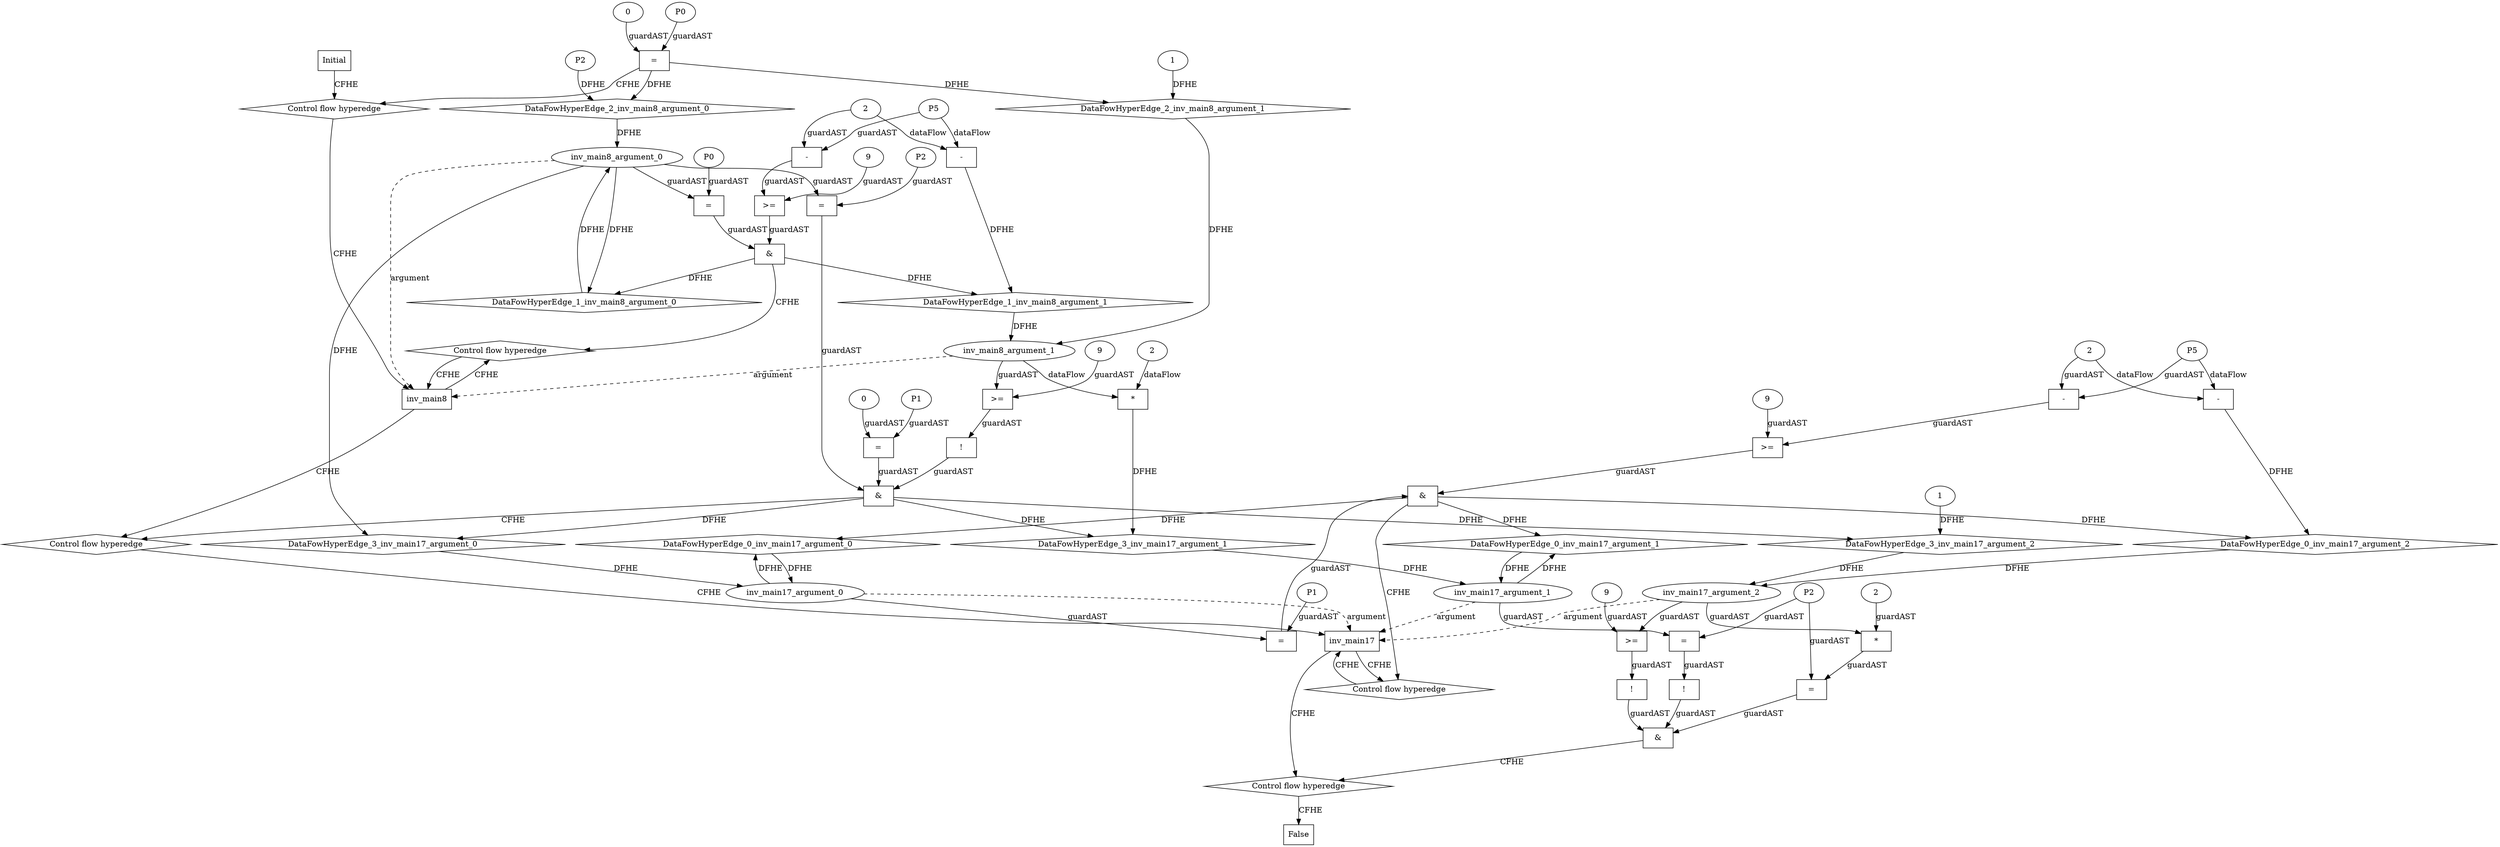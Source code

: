 // Horn Graph
digraph {
	"xxxinv_main17___inv_main17_0xxxdataFlow_0_node_0" [label="-"  nodeName="xxxinv_main17___inv_main17_0xxxdataFlow_0_node_0" class=Operator GNNNodeID=3 shape=rect]
	"xxxinv_main17___inv_main17_0xxxdataFlow_0_node_1" [label="P5"  nodeName="xxxinv_main17___inv_main17_0xxxdataFlow_0_node_1" class=symbolicConstant GNNNodeID=4]
	"xxxinv_main17___inv_main17_0xxxdataFlow_0_node_2" [label="2"  nodeName="xxxinv_main17___inv_main17_0xxxdataFlow_0_node_2" class=IdealInt GNNNodeID=5]
		"xxxinv_main17___inv_main17_0xxxdataFlow_0_node_1" -> "xxxinv_main17___inv_main17_0xxxdataFlow_0_node_0" [ label="dataFlow"]
		"xxxinv_main17___inv_main17_0xxxdataFlow_0_node_2" -> "xxxinv_main17___inv_main17_0xxxdataFlow_0_node_0" [ label="dataFlow"]
	"xxxinv_main17___inv_main17_0xxxguard_0_node_0" [label=">="  nodeName="xxxinv_main17___inv_main17_0xxxguard_0_node_0" class=Operator GNNNodeID=6 shape=rect]
	"xxxinv_main17___inv_main17_0xxxguard_0_node_1" [label="9"  nodeName="xxxinv_main17___inv_main17_0xxxguard_0_node_1" class=IdealInt GNNNodeID=7]
	"xxxinv_main17___inv_main17_0xxxguard_0_node_2" [label="-"  nodeName="xxxinv_main17___inv_main17_0xxxguard_0_node_2" class=Operator GNNNodeID=8 shape=rect]
		"xxxinv_main17___inv_main17_0xxxguard_0_node_1" -> "xxxinv_main17___inv_main17_0xxxguard_0_node_0" [ label="guardAST"]
		"xxxinv_main17___inv_main17_0xxxguard_0_node_2" -> "xxxinv_main17___inv_main17_0xxxguard_0_node_0" [ label="guardAST"]
		"xxxinv_main17___inv_main17_0xxxdataFlow_0_node_1" -> "xxxinv_main17___inv_main17_0xxxguard_0_node_2" [ label="guardAST"]
		"xxxinv_main17___inv_main17_0xxxdataFlow_0_node_2" -> "xxxinv_main17___inv_main17_0xxxguard_0_node_2" [ label="guardAST"]
	"xxxinv_main17___inv_main17_0xxxguard1_node_0" [label="="  nodeName="xxxinv_main17___inv_main17_0xxxguard1_node_0" class=Operator GNNNodeID=9 shape=rect]
	"xxxinv_main17___inv_main17_0xxxguard1_node_1" [label="P1"  nodeName="xxxinv_main17___inv_main17_0xxxguard1_node_1" class=symbolicConstant GNNNodeID=10]
		"xxxinv_main17___inv_main17_0xxxguard1_node_1" -> "xxxinv_main17___inv_main17_0xxxguard1_node_0" [ label="guardAST"]
		"inv_main17_argument_0" -> "xxxinv_main17___inv_main17_0xxxguard1_node_0" [ label="guardAST"]
	"xxxinv_main8___inv_main8_1xxxdataFlow_0_node_0" [label="-"  nodeName="xxxinv_main8___inv_main8_1xxxdataFlow_0_node_0" class=Operator GNNNodeID=13 shape=rect]
	"xxxinv_main8___inv_main8_1xxxdataFlow_0_node_1" [label="P5"  nodeName="xxxinv_main8___inv_main8_1xxxdataFlow_0_node_1" class=symbolicConstant GNNNodeID=14]
	"xxxinv_main8___inv_main8_1xxxdataFlow_0_node_2" [label="2"  nodeName="xxxinv_main8___inv_main8_1xxxdataFlow_0_node_2" class=IdealInt GNNNodeID=15]
		"xxxinv_main8___inv_main8_1xxxdataFlow_0_node_1" -> "xxxinv_main8___inv_main8_1xxxdataFlow_0_node_0" [ label="dataFlow"]
		"xxxinv_main8___inv_main8_1xxxdataFlow_0_node_2" -> "xxxinv_main8___inv_main8_1xxxdataFlow_0_node_0" [ label="dataFlow"]
	"xxxinv_main8___inv_main8_1xxxguard_0_node_0" [label=">="  nodeName="xxxinv_main8___inv_main8_1xxxguard_0_node_0" class=Operator GNNNodeID=16 shape=rect]
	"xxxinv_main8___inv_main8_1xxxguard_0_node_1" [label="9"  nodeName="xxxinv_main8___inv_main8_1xxxguard_0_node_1" class=IdealInt GNNNodeID=17]
	"xxxinv_main8___inv_main8_1xxxguard_0_node_2" [label="-"  nodeName="xxxinv_main8___inv_main8_1xxxguard_0_node_2" class=Operator GNNNodeID=18 shape=rect]
		"xxxinv_main8___inv_main8_1xxxguard_0_node_1" -> "xxxinv_main8___inv_main8_1xxxguard_0_node_0" [ label="guardAST"]
		"xxxinv_main8___inv_main8_1xxxguard_0_node_2" -> "xxxinv_main8___inv_main8_1xxxguard_0_node_0" [ label="guardAST"]
		"xxxinv_main8___inv_main8_1xxxdataFlow_0_node_1" -> "xxxinv_main8___inv_main8_1xxxguard_0_node_2" [ label="guardAST"]
		"xxxinv_main8___inv_main8_1xxxdataFlow_0_node_2" -> "xxxinv_main8___inv_main8_1xxxguard_0_node_2" [ label="guardAST"]
	"xxxinv_main8___inv_main8_1xxxguard1_node_0" [label="="  nodeName="xxxinv_main8___inv_main8_1xxxguard1_node_0" class=Operator GNNNodeID=19 shape=rect]
	"xxxinv_main8___inv_main8_1xxxguard1_node_1" [label="P0"  nodeName="xxxinv_main8___inv_main8_1xxxguard1_node_1" class=symbolicConstant GNNNodeID=20]
		"xxxinv_main8___inv_main8_1xxxguard1_node_1" -> "xxxinv_main8___inv_main8_1xxxguard1_node_0" [ label="guardAST"]
		"inv_main8_argument_0" -> "xxxinv_main8___inv_main8_1xxxguard1_node_0" [ label="guardAST"]
	"xxxinv_main8___Initial_2xxxdataFlow_0_node_0" [label="P2"  nodeName="xxxinv_main8___Initial_2xxxdataFlow_0_node_0" class=symbolicConstant GNNNodeID=21]
	"xxxinv_main8___Initial_2xxxdataFlow1_node_0" [label="1"  nodeName="xxxinv_main8___Initial_2xxxdataFlow1_node_0" class=IdealInt GNNNodeID=22]
	"xxxinv_main8___Initial_2xxxguard_0_node_0" [label="="  nodeName="xxxinv_main8___Initial_2xxxguard_0_node_0" class=Operator GNNNodeID=23 shape=rect]
	"xxxinv_main8___Initial_2xxxguard_0_node_1" [label="0"  nodeName="xxxinv_main8___Initial_2xxxguard_0_node_1" class=IdealInt GNNNodeID=24]
	"xxxinv_main8___Initial_2xxxguard_0_node_2" [label="P0"  nodeName="xxxinv_main8___Initial_2xxxguard_0_node_2" class=symbolicConstant GNNNodeID=25]
		"xxxinv_main8___Initial_2xxxguard_0_node_1" -> "xxxinv_main8___Initial_2xxxguard_0_node_0" [ label="guardAST"]
		"xxxinv_main8___Initial_2xxxguard_0_node_2" -> "xxxinv_main8___Initial_2xxxguard_0_node_0" [ label="guardAST"]
	"xxxinv_main17___inv_main8_3xxxdataFlow_0_node_0" [label="*"  nodeName="xxxinv_main17___inv_main8_3xxxdataFlow_0_node_0" class=Operator GNNNodeID=26 shape=rect]
	"xxxinv_main17___inv_main8_3xxxdataFlow_0_node_1" [label="2"  nodeName="xxxinv_main17___inv_main8_3xxxdataFlow_0_node_1" class=constant GNNNodeID=27]
		"xxxinv_main17___inv_main8_3xxxdataFlow_0_node_1" -> "xxxinv_main17___inv_main8_3xxxdataFlow_0_node_0" [ label="dataFlow"]
		"inv_main8_argument_1" -> "xxxinv_main17___inv_main8_3xxxdataFlow_0_node_0" [ label="dataFlow"]
	"xxxinv_main17___inv_main8_3xxxdataFlow1_node_0" [label="1"  nodeName="xxxinv_main17___inv_main8_3xxxdataFlow1_node_0" class=IdealInt GNNNodeID=28]
	"xxxinv_main17___inv_main8_3xxxguard_0_node_0" [label="!"  nodeName="xxxinv_main17___inv_main8_3xxxguard_0_node_0" class=Operator GNNNodeID=29 shape=rect]
	"xxxinv_main17___inv_main8_3xxxguard_0_node_1" [label=">="  nodeName="xxxinv_main17___inv_main8_3xxxguard_0_node_1" class=Operator GNNNodeID=30 shape=rect]
	"xxxinv_main17___inv_main8_3xxxguard_0_node_2" [label="9"  nodeName="xxxinv_main17___inv_main8_3xxxguard_0_node_2" class=IdealInt GNNNodeID=31]
		"xxxinv_main17___inv_main8_3xxxguard_0_node_1" -> "xxxinv_main17___inv_main8_3xxxguard_0_node_0" [ label="guardAST"]
		"xxxinv_main17___inv_main8_3xxxguard_0_node_2" -> "xxxinv_main17___inv_main8_3xxxguard_0_node_1" [ label="guardAST"]
		"inv_main8_argument_1" -> "xxxinv_main17___inv_main8_3xxxguard_0_node_1" [ label="guardAST"]
	"xxxinv_main17___inv_main8_3xxxguard1_node_0" [label="="  nodeName="xxxinv_main17___inv_main8_3xxxguard1_node_0" class=Operator GNNNodeID=32 shape=rect]
	"xxxinv_main17___inv_main8_3xxxguard1_node_1" [label="0"  nodeName="xxxinv_main17___inv_main8_3xxxguard1_node_1" class=IdealInt GNNNodeID=33]
	"xxxinv_main17___inv_main8_3xxxguard1_node_2" [label="P1"  nodeName="xxxinv_main17___inv_main8_3xxxguard1_node_2" class=symbolicConstant GNNNodeID=34]
		"xxxinv_main17___inv_main8_3xxxguard1_node_1" -> "xxxinv_main17___inv_main8_3xxxguard1_node_0" [ label="guardAST"]
		"xxxinv_main17___inv_main8_3xxxguard1_node_2" -> "xxxinv_main17___inv_main8_3xxxguard1_node_0" [ label="guardAST"]
	"xxxinv_main17___inv_main8_3xxxguard2_node_0" [label="="  nodeName="xxxinv_main17___inv_main8_3xxxguard2_node_0" class=Operator GNNNodeID=35 shape=rect]
	"xxxinv_main17___inv_main8_3xxxguard2_node_1" [label="P2"  nodeName="xxxinv_main17___inv_main8_3xxxguard2_node_1" class=symbolicConstant GNNNodeID=36]
		"xxxinv_main17___inv_main8_3xxxguard2_node_1" -> "xxxinv_main17___inv_main8_3xxxguard2_node_0" [ label="guardAST"]
		"inv_main8_argument_0" -> "xxxinv_main17___inv_main8_3xxxguard2_node_0" [ label="guardAST"]
	"xxxFALSE___inv_main17_4xxxguard_0_node_0" [label="!"  nodeName="xxxFALSE___inv_main17_4xxxguard_0_node_0" class=Operator GNNNodeID=37 shape=rect]
	"xxxFALSE___inv_main17_4xxxguard_0_node_1" [label="="  nodeName="xxxFALSE___inv_main17_4xxxguard_0_node_1" class=Operator GNNNodeID=38 shape=rect]
	"xxxFALSE___inv_main17_4xxxguard_0_node_3" [label="P2"  nodeName="xxxFALSE___inv_main17_4xxxguard_0_node_3" class=symbolicConstant GNNNodeID=39]
		"xxxFALSE___inv_main17_4xxxguard_0_node_1" -> "xxxFALSE___inv_main17_4xxxguard_0_node_0" [ label="guardAST"]
		"inv_main17_argument_1" -> "xxxFALSE___inv_main17_4xxxguard_0_node_1" [ label="guardAST"]
		"xxxFALSE___inv_main17_4xxxguard_0_node_3" -> "xxxFALSE___inv_main17_4xxxguard_0_node_1" [ label="guardAST"]
	"xxxFALSE___inv_main17_4xxxguard1_node_0" [label="="  nodeName="xxxFALSE___inv_main17_4xxxguard1_node_0" class=Operator GNNNodeID=40 shape=rect]
	"xxxFALSE___inv_main17_4xxxguard1_node_2" [label="*"  nodeName="xxxFALSE___inv_main17_4xxxguard1_node_2" class=Operator GNNNodeID=41 shape=rect]
	"xxxFALSE___inv_main17_4xxxguard1_node_3" [label="2"  nodeName="xxxFALSE___inv_main17_4xxxguard1_node_3" class=constant GNNNodeID=42]
		"xxxFALSE___inv_main17_4xxxguard_0_node_3" -> "xxxFALSE___inv_main17_4xxxguard1_node_0" [ label="guardAST"]
		"xxxFALSE___inv_main17_4xxxguard1_node_2" -> "xxxFALSE___inv_main17_4xxxguard1_node_0" [ label="guardAST"]
		"inv_main17_argument_2" -> "xxxFALSE___inv_main17_4xxxguard1_node_2" [ label="guardAST"]
		"xxxFALSE___inv_main17_4xxxguard1_node_3" -> "xxxFALSE___inv_main17_4xxxguard1_node_2" [ label="guardAST"]
	"xxxFALSE___inv_main17_4xxxguard2_node_0" [label="!"  nodeName="xxxFALSE___inv_main17_4xxxguard2_node_0" class=Operator GNNNodeID=43 shape=rect]
	"xxxFALSE___inv_main17_4xxxguard2_node_1" [label=">="  nodeName="xxxFALSE___inv_main17_4xxxguard2_node_1" class=Operator GNNNodeID=44 shape=rect]
	"xxxFALSE___inv_main17_4xxxguard2_node_2" [label="9"  nodeName="xxxFALSE___inv_main17_4xxxguard2_node_2" class=IdealInt GNNNodeID=45]
		"xxxFALSE___inv_main17_4xxxguard2_node_1" -> "xxxFALSE___inv_main17_4xxxguard2_node_0" [ label="guardAST"]
		"xxxFALSE___inv_main17_4xxxguard2_node_2" -> "xxxFALSE___inv_main17_4xxxguard2_node_1" [ label="guardAST"]
		"inv_main17_argument_2" -> "xxxFALSE___inv_main17_4xxxguard2_node_1" [ label="guardAST"]
	"inv_main17" [label="inv_main17"  nodeName="inv_main17" class=CONTROL GNNNodeID=46 shape="rect"]
	"inv_main8" [label="inv_main8"  nodeName="inv_main8" class=CONTROL GNNNodeID=47 shape="rect"]
	"FALSE" [label="False"  nodeName=False class=CONTROL GNNNodeID=48 shape="rect"]
	"Initial" [label="Initial"  nodeName=Initial class=CONTROL GNNNodeID=49 shape="rect"]
	"ControlFowHyperEdge_0" [label="Control flow hyperedge"  hyperEdgeNodeID=0 nodeName=ControlFowHyperEdge_0 class=controlFlowHyperEdge shape="diamond"]
		"inv_main17" -> ControlFowHyperEdge_0 [ label="CFHE"]
		"ControlFowHyperEdge_0" -> "inv_main17" [ label="CFHE"]
	"ControlFowHyperEdge_1" [label="Control flow hyperedge"  hyperEdgeNodeID=1 nodeName=ControlFowHyperEdge_1 class=controlFlowHyperEdge shape="diamond"]
		"inv_main8" -> ControlFowHyperEdge_1 [ label="CFHE"]
		"ControlFowHyperEdge_1" -> "inv_main8" [ label="CFHE"]
	"ControlFowHyperEdge_2" [label="Control flow hyperedge"  hyperEdgeNodeID=2 nodeName=ControlFowHyperEdge_2 class=controlFlowHyperEdge shape="diamond"]
		"Initial" -> ControlFowHyperEdge_2 [ label="CFHE"]
		"ControlFowHyperEdge_2" -> "inv_main8" [ label="CFHE"]
	"ControlFowHyperEdge_3" [label="Control flow hyperedge"  hyperEdgeNodeID=3 nodeName=ControlFowHyperEdge_3 class=controlFlowHyperEdge shape="diamond"]
		"inv_main8" -> ControlFowHyperEdge_3 [ label="CFHE"]
		"ControlFowHyperEdge_3" -> "inv_main17" [ label="CFHE"]
	"ControlFowHyperEdge_4" [label="Control flow hyperedge"  hyperEdgeNodeID=4 nodeName=ControlFowHyperEdge_4 class=controlFlowHyperEdge shape="diamond"]
		"inv_main17" -> ControlFowHyperEdge_4 [ label="CFHE"]
		"ControlFowHyperEdge_4" -> "FALSE" [ label="CFHE"]
	"inv_main17_argument_0" [label="inv_main17_argument_0"  nodeName=argument0 class=argument shape=oval GNNNodeID=50 head="inv_main17"]
		"inv_main17_argument_0" -> "inv_main17" [ label="argument" style=dashed]
	"inv_main17_argument_1" [label="inv_main17_argument_1"  nodeName=argument1 class=argument shape=oval GNNNodeID=50 head="inv_main17"]
		"inv_main17_argument_1" -> "inv_main17" [ label="argument" style=dashed]
	"inv_main17_argument_2" [label="inv_main17_argument_2"  nodeName=argument2 class=argument shape=oval GNNNodeID=50 head="inv_main17"]
		"inv_main17_argument_2" -> "inv_main17" [ label="argument" style=dashed]
	"inv_main8_argument_0" [label="inv_main8_argument_0"  nodeName=argument0 class=argument shape=oval GNNNodeID=50 head="inv_main8"]
		"inv_main8_argument_0" -> "inv_main8" [ label="argument" style=dashed]
	"inv_main8_argument_1" [label="inv_main8_argument_1"  nodeName=argument1 class=argument shape=oval GNNNodeID=50 head="inv_main8"]
		"inv_main8_argument_1" -> "inv_main8" [ label="argument" style=dashed]
	"xxxinv_main17___inv_main17_0xxx_and" [label="&"  andName="xxxinv_main17___inv_main17_0xxx_and" class=Operator shape=rect]
		"xxxinv_main17___inv_main17_0xxxguard_0_node_0" -> "xxxinv_main17___inv_main17_0xxx_and" [ label="guardAST"]
		"xxxinv_main17___inv_main17_0xxxguard1_node_0" -> "xxxinv_main17___inv_main17_0xxx_and" [ label="guardAST"]
		"xxxinv_main17___inv_main17_0xxx_and" -> "ControlFowHyperEdge_0" [ label="CFHE"]
	"xxxinv_main8___inv_main8_1xxx_and" [label="&"  andName="xxxinv_main8___inv_main8_1xxx_and" class=Operator shape=rect]
		"xxxinv_main8___inv_main8_1xxxguard_0_node_0" -> "xxxinv_main8___inv_main8_1xxx_and" [ label="guardAST"]
		"xxxinv_main8___inv_main8_1xxxguard1_node_0" -> "xxxinv_main8___inv_main8_1xxx_and" [ label="guardAST"]
		"xxxinv_main8___inv_main8_1xxx_and" -> "ControlFowHyperEdge_1" [ label="CFHE"]
		"xxxinv_main8___Initial_2xxxguard_0_node_0" -> "ControlFowHyperEdge_2" [ label="CFHE"]
	"xxxinv_main17___inv_main8_3xxx_and" [label="&"  andName="xxxinv_main17___inv_main8_3xxx_and" class=Operator shape=rect]
		"xxxinv_main17___inv_main8_3xxxguard_0_node_0" -> "xxxinv_main17___inv_main8_3xxx_and" [ label="guardAST"]
		"xxxinv_main17___inv_main8_3xxxguard1_node_0" -> "xxxinv_main17___inv_main8_3xxx_and" [ label="guardAST"]
		"xxxinv_main17___inv_main8_3xxxguard2_node_0" -> "xxxinv_main17___inv_main8_3xxx_and" [ label="guardAST"]
		"xxxinv_main17___inv_main8_3xxx_and" -> "ControlFowHyperEdge_3" [ label="CFHE"]
	"xxxFALSE___inv_main17_4xxx_and" [label="&"  andName="xxxFALSE___inv_main17_4xxx_and" class=Operator shape=rect]
		"xxxFALSE___inv_main17_4xxxguard_0_node_0" -> "xxxFALSE___inv_main17_4xxx_and" [ label="guardAST"]
		"xxxFALSE___inv_main17_4xxxguard1_node_0" -> "xxxFALSE___inv_main17_4xxx_and" [ label="guardAST"]
		"xxxFALSE___inv_main17_4xxxguard2_node_0" -> "xxxFALSE___inv_main17_4xxx_and" [ label="guardAST"]
		"xxxFALSE___inv_main17_4xxx_and" -> "ControlFowHyperEdge_4" [ label="CFHE"]
		"inv_main17_argument_0" -> "DataFowHyperEdge_0_inv_main17_argument_0" [ label="DFHE"]
	"DataFowHyperEdge_0_inv_main17_argument_0" [label="DataFowHyperEdge_0_inv_main17_argument_0"  nodeName="DataFowHyperEdge_0_inv_main17_argument_0" class=DataFlowHyperedge shape=diamond]
		"DataFowHyperEdge_0_inv_main17_argument_0" -> "inv_main17_argument_0" [ label="DFHE"]
		"xxxinv_main17___inv_main17_0xxx_and" -> "DataFowHyperEdge_0_inv_main17_argument_0" [ label="DFHE"]
		"inv_main17_argument_1" -> "DataFowHyperEdge_0_inv_main17_argument_1" [ label="DFHE"]
	"DataFowHyperEdge_0_inv_main17_argument_1" [label="DataFowHyperEdge_0_inv_main17_argument_1"  nodeName="DataFowHyperEdge_0_inv_main17_argument_1" class=DataFlowHyperedge shape=diamond]
		"DataFowHyperEdge_0_inv_main17_argument_1" -> "inv_main17_argument_1" [ label="DFHE"]
		"xxxinv_main17___inv_main17_0xxx_and" -> "DataFowHyperEdge_0_inv_main17_argument_1" [ label="DFHE"]
		"inv_main8_argument_0" -> "DataFowHyperEdge_1_inv_main8_argument_0" [ label="DFHE"]
	"DataFowHyperEdge_1_inv_main8_argument_0" [label="DataFowHyperEdge_1_inv_main8_argument_0"  nodeName="DataFowHyperEdge_1_inv_main8_argument_0" class=DataFlowHyperedge shape=diamond]
		"DataFowHyperEdge_1_inv_main8_argument_0" -> "inv_main8_argument_0" [ label="DFHE"]
		"xxxinv_main8___inv_main8_1xxx_and" -> "DataFowHyperEdge_1_inv_main8_argument_0" [ label="DFHE"]
		"inv_main8_argument_0" -> "DataFowHyperEdge_3_inv_main17_argument_0" [ label="DFHE"]
	"DataFowHyperEdge_3_inv_main17_argument_0" [label="DataFowHyperEdge_3_inv_main17_argument_0"  nodeName="DataFowHyperEdge_3_inv_main17_argument_0" class=DataFlowHyperedge shape=diamond]
		"DataFowHyperEdge_3_inv_main17_argument_0" -> "inv_main17_argument_0" [ label="DFHE"]
		"xxxinv_main17___inv_main8_3xxx_and" -> "DataFowHyperEdge_3_inv_main17_argument_0" [ label="DFHE"]
	"DataFowHyperEdge_0_inv_main17_argument_2" [label="DataFowHyperEdge_0_inv_main17_argument_2"  nodeName="DataFowHyperEdge_0_inv_main17_argument_2" class=DataFlowHyperedge shape=diamond]
		"DataFowHyperEdge_0_inv_main17_argument_2" -> "inv_main17_argument_2" [ label="DFHE"]
		"xxxinv_main17___inv_main17_0xxx_and" -> "DataFowHyperEdge_0_inv_main17_argument_2" [ label="DFHE"]
		"xxxinv_main17___inv_main17_0xxxdataFlow_0_node_0" -> "DataFowHyperEdge_0_inv_main17_argument_2" [ label="DFHE"]
	"DataFowHyperEdge_1_inv_main8_argument_1" [label="DataFowHyperEdge_1_inv_main8_argument_1"  nodeName="DataFowHyperEdge_1_inv_main8_argument_1" class=DataFlowHyperedge shape=diamond]
		"DataFowHyperEdge_1_inv_main8_argument_1" -> "inv_main8_argument_1" [ label="DFHE"]
		"xxxinv_main8___inv_main8_1xxx_and" -> "DataFowHyperEdge_1_inv_main8_argument_1" [ label="DFHE"]
		"xxxinv_main8___inv_main8_1xxxdataFlow_0_node_0" -> "DataFowHyperEdge_1_inv_main8_argument_1" [ label="DFHE"]
	"DataFowHyperEdge_2_inv_main8_argument_0" [label="DataFowHyperEdge_2_inv_main8_argument_0"  nodeName="DataFowHyperEdge_2_inv_main8_argument_0" class=DataFlowHyperedge shape=diamond]
		"DataFowHyperEdge_2_inv_main8_argument_0" -> "inv_main8_argument_0" [ label="DFHE"]
		"xxxinv_main8___Initial_2xxxguard_0_node_0" -> "DataFowHyperEdge_2_inv_main8_argument_0" [ label="DFHE"]
		"xxxinv_main8___Initial_2xxxdataFlow_0_node_0" -> "DataFowHyperEdge_2_inv_main8_argument_0" [ label="DFHE"]
	"DataFowHyperEdge_2_inv_main8_argument_1" [label="DataFowHyperEdge_2_inv_main8_argument_1"  nodeName="DataFowHyperEdge_2_inv_main8_argument_1" class=DataFlowHyperedge shape=diamond]
		"DataFowHyperEdge_2_inv_main8_argument_1" -> "inv_main8_argument_1" [ label="DFHE"]
		"xxxinv_main8___Initial_2xxxguard_0_node_0" -> "DataFowHyperEdge_2_inv_main8_argument_1" [ label="DFHE"]
		"xxxinv_main8___Initial_2xxxdataFlow1_node_0" -> "DataFowHyperEdge_2_inv_main8_argument_1" [ label="DFHE"]
	"DataFowHyperEdge_3_inv_main17_argument_1" [label="DataFowHyperEdge_3_inv_main17_argument_1"  nodeName="DataFowHyperEdge_3_inv_main17_argument_1" class=DataFlowHyperedge shape=diamond]
		"DataFowHyperEdge_3_inv_main17_argument_1" -> "inv_main17_argument_1" [ label="DFHE"]
		"xxxinv_main17___inv_main8_3xxx_and" -> "DataFowHyperEdge_3_inv_main17_argument_1" [ label="DFHE"]
		"xxxinv_main17___inv_main8_3xxxdataFlow_0_node_0" -> "DataFowHyperEdge_3_inv_main17_argument_1" [ label="DFHE"]
	"DataFowHyperEdge_3_inv_main17_argument_2" [label="DataFowHyperEdge_3_inv_main17_argument_2"  nodeName="DataFowHyperEdge_3_inv_main17_argument_2" class=DataFlowHyperedge shape=diamond]
		"DataFowHyperEdge_3_inv_main17_argument_2" -> "inv_main17_argument_2" [ label="DFHE"]
		"xxxinv_main17___inv_main8_3xxx_and" -> "DataFowHyperEdge_3_inv_main17_argument_2" [ label="DFHE"]
		"xxxinv_main17___inv_main8_3xxxdataFlow1_node_0" -> "DataFowHyperEdge_3_inv_main17_argument_2" [ label="DFHE"]
}
